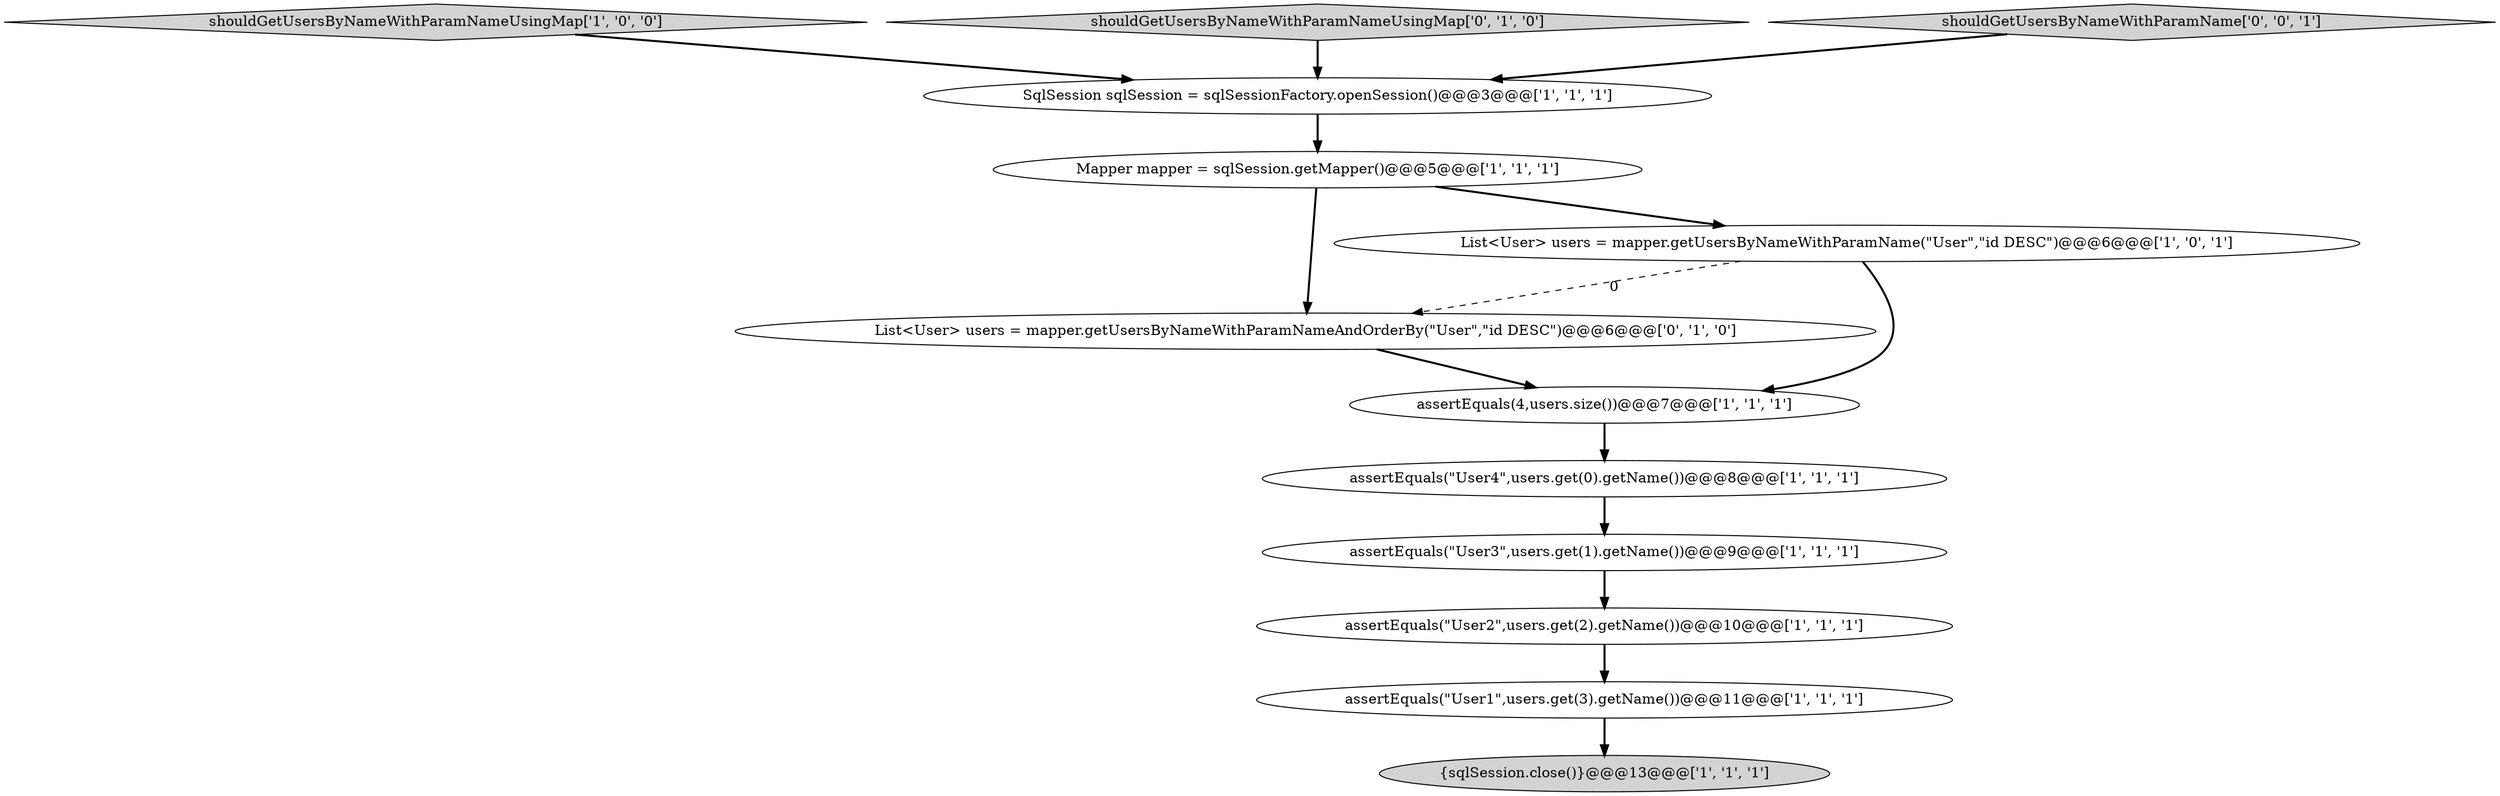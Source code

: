 digraph {
3 [style = filled, label = "assertEquals(\"User1\",users.get(3).getName())@@@11@@@['1', '1', '1']", fillcolor = white, shape = ellipse image = "AAA0AAABBB1BBB"];
1 [style = filled, label = "assertEquals(\"User3\",users.get(1).getName())@@@9@@@['1', '1', '1']", fillcolor = white, shape = ellipse image = "AAA0AAABBB1BBB"];
4 [style = filled, label = "shouldGetUsersByNameWithParamNameUsingMap['1', '0', '0']", fillcolor = lightgray, shape = diamond image = "AAA0AAABBB1BBB"];
9 [style = filled, label = "assertEquals(\"User2\",users.get(2).getName())@@@10@@@['1', '1', '1']", fillcolor = white, shape = ellipse image = "AAA0AAABBB1BBB"];
10 [style = filled, label = "List<User> users = mapper.getUsersByNameWithParamNameAndOrderBy(\"User\",\"id DESC\")@@@6@@@['0', '1', '0']", fillcolor = white, shape = ellipse image = "AAA1AAABBB2BBB"];
7 [style = filled, label = "assertEquals(4,users.size())@@@7@@@['1', '1', '1']", fillcolor = white, shape = ellipse image = "AAA0AAABBB1BBB"];
11 [style = filled, label = "shouldGetUsersByNameWithParamNameUsingMap['0', '1', '0']", fillcolor = lightgray, shape = diamond image = "AAA0AAABBB2BBB"];
12 [style = filled, label = "shouldGetUsersByNameWithParamName['0', '0', '1']", fillcolor = lightgray, shape = diamond image = "AAA0AAABBB3BBB"];
8 [style = filled, label = "Mapper mapper = sqlSession.getMapper()@@@5@@@['1', '1', '1']", fillcolor = white, shape = ellipse image = "AAA0AAABBB1BBB"];
5 [style = filled, label = "{sqlSession.close()}@@@13@@@['1', '1', '1']", fillcolor = lightgray, shape = ellipse image = "AAA0AAABBB1BBB"];
2 [style = filled, label = "assertEquals(\"User4\",users.get(0).getName())@@@8@@@['1', '1', '1']", fillcolor = white, shape = ellipse image = "AAA0AAABBB1BBB"];
6 [style = filled, label = "List<User> users = mapper.getUsersByNameWithParamName(\"User\",\"id DESC\")@@@6@@@['1', '0', '1']", fillcolor = white, shape = ellipse image = "AAA0AAABBB1BBB"];
0 [style = filled, label = "SqlSession sqlSession = sqlSessionFactory.openSession()@@@3@@@['1', '1', '1']", fillcolor = white, shape = ellipse image = "AAA0AAABBB1BBB"];
9->3 [style = bold, label=""];
11->0 [style = bold, label=""];
10->7 [style = bold, label=""];
12->0 [style = bold, label=""];
6->7 [style = bold, label=""];
6->10 [style = dashed, label="0"];
0->8 [style = bold, label=""];
8->6 [style = bold, label=""];
1->9 [style = bold, label=""];
2->1 [style = bold, label=""];
8->10 [style = bold, label=""];
3->5 [style = bold, label=""];
4->0 [style = bold, label=""];
7->2 [style = bold, label=""];
}

